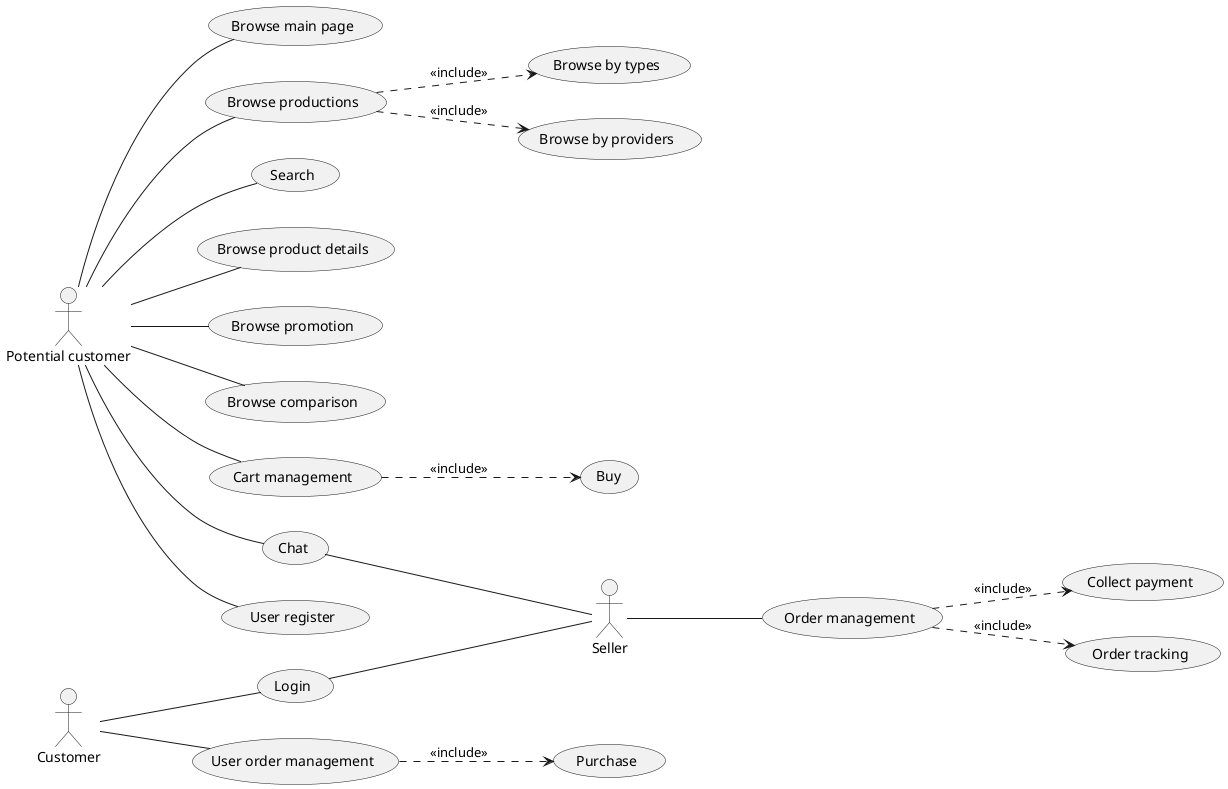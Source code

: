 @startuml
left to right direction

actor "Potential customer" as PC
actor Customer
actor Seller

usecase "Browse main page" as Bmp
usecase "Browse productions" as Bpro
usecase "Search"
usecase "Browse product details" as Bpd
usecase "Browse promotion" as Bpromo
usecase "Browse comparison" as Bcom
usecase "Cart management" as Cartmng
usecase "Chat"
usecase "User register" as Ure
usecase Login
usecase "User order management" as Uomng
usecase "Order management" as Omng

usecase "Browse by types" as Bbt
usecase "Browse by providers" as Bbprv
usecase Buy
usecase Purchase
usecase "Collect payment" as Cpay
usecase "Order tracking" as Otrack

Bpro ..> Bbt : <<include>>
Bpro ..> Bbprv : <<include>>
Cartmng ..> Buy : <<include>>
Uomng ..> Purchase : <<include>>
Omng ..> Cpay : <<include>>
Omng ..> Otrack : <<include>>

PC -- Bmp
PC -- Bpro
PC -- Search
PC -- Bpd
PC -- Bpromo
PC -- Bcom
PC -- Cartmng
PC -- Chat
PC -- Ure

Customer -- Login
Customer -- Uomng

Chat -- Seller
Login -- Seller
Seller -- Omng


@enduml